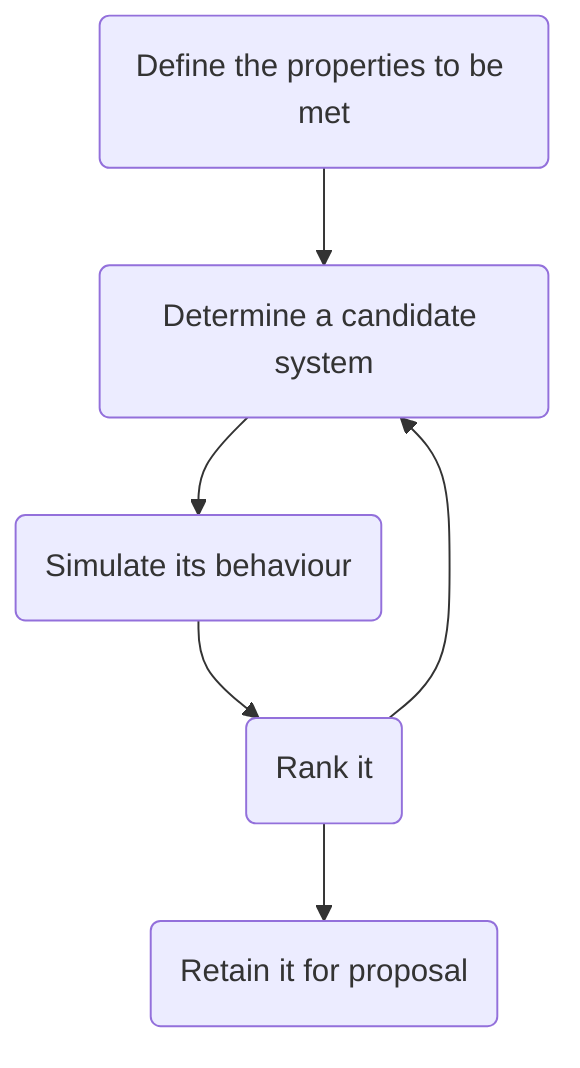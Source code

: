 graph TD;

  PROP(Define the properties to be met)-->DET;
  DET(Determine a candidate system)-->SIM;
  SIM(Simulate its behaviour)-->RANK;
  RANK(Rank it)-->DET;
  RANK(Rank it)-->RET;
  RET(Retain it for proposal)
